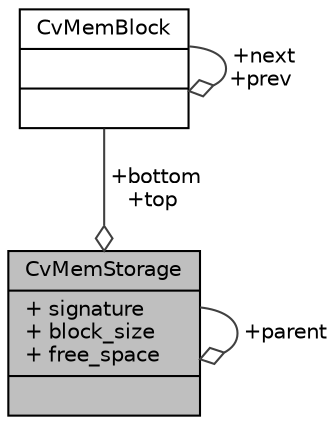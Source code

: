 digraph "CvMemStorage"
{
 // LATEX_PDF_SIZE
  edge [fontname="Helvetica",fontsize="10",labelfontname="Helvetica",labelfontsize="10"];
  node [fontname="Helvetica",fontsize="10",shape=record];
  Node1 [label="{CvMemStorage\n|+ signature\l+ block_size\l+ free_space\l|}",height=0.2,width=0.4,color="black", fillcolor="grey75", style="filled", fontcolor="black",tooltip=" "];
  Node2 -> Node1 [color="grey25",fontsize="10",style="solid",label=" +bottom\n+top" ,arrowhead="odiamond",fontname="Helvetica"];
  Node2 [label="{CvMemBlock\n||}",height=0.2,width=0.4,color="black", fillcolor="white", style="filled",URL="$struct_cv_mem_block.html",tooltip=" "];
  Node2 -> Node2 [color="grey25",fontsize="10",style="solid",label=" +next\n+prev" ,arrowhead="odiamond",fontname="Helvetica"];
  Node1 -> Node1 [color="grey25",fontsize="10",style="solid",label=" +parent" ,arrowhead="odiamond",fontname="Helvetica"];
}
